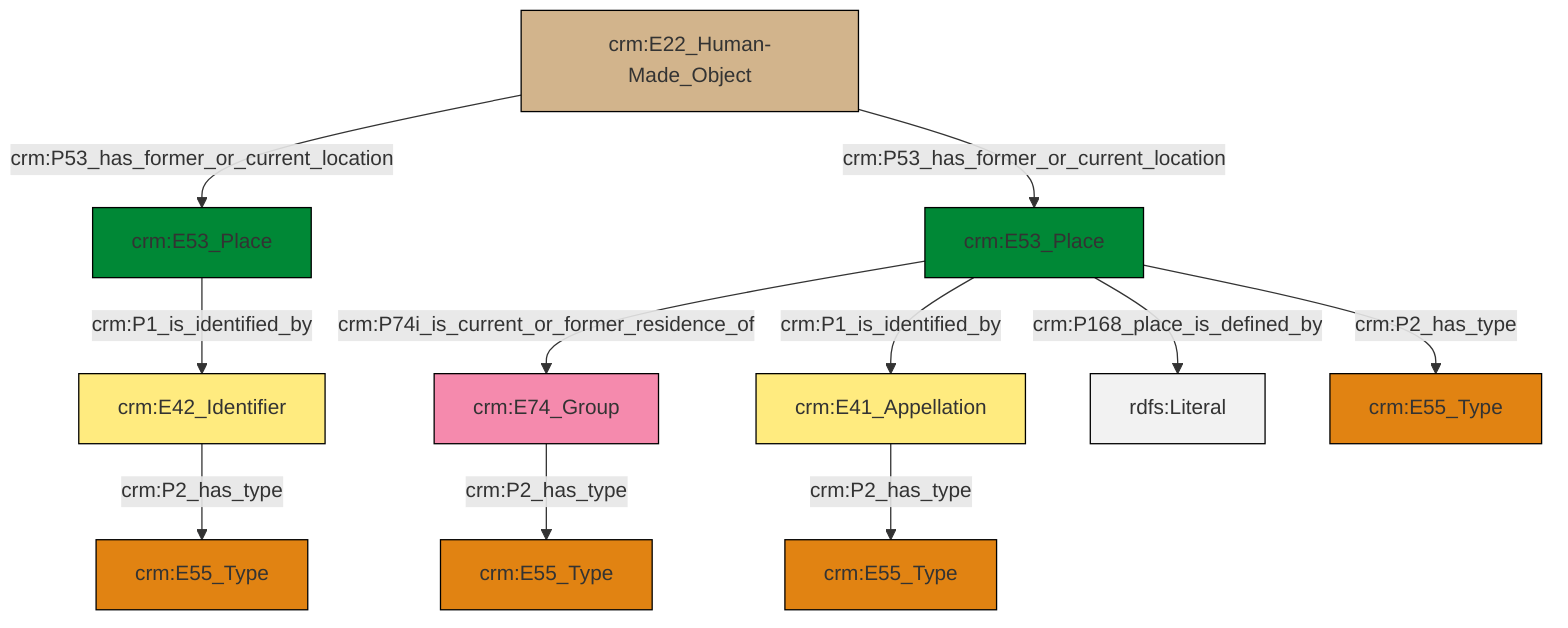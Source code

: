graph TD
classDef Literal fill:#f2f2f2,stroke:#000000;
classDef CRM_Entity fill:#FFFFFF,stroke:#000000;
classDef Temporal_Entity fill:#00C9E6, stroke:#000000;
classDef Type fill:#E18312, stroke:#000000;
classDef Time-Span fill:#2C9C91, stroke:#000000;
classDef Appellation fill:#FFEB7F, stroke:#000000;
classDef Place fill:#008836, stroke:#000000;
classDef Persistent_Item fill:#B266B2, stroke:#000000;
classDef Conceptual_Object fill:#FFD700, stroke:#000000;
classDef Physical_Thing fill:#D2B48C, stroke:#000000;
classDef Actor fill:#f58aad, stroke:#000000;
classDef PC_Classes fill:#4ce600, stroke:#000000;
classDef Multi fill:#cccccc,stroke:#000000;

5["crm:E41_Appellation"]:::Appellation -->|crm:P2_has_type| 6["crm:E55_Type"]:::Type
9["crm:E22_Human-Made_Object"]:::Physical_Thing -->|crm:P53_has_former_or_current_location| 10["crm:E53_Place"]:::Place
11["crm:E53_Place"]:::Place -->|crm:P74i_is_current_or_former_residence_of| 12["crm:E74_Group"]:::Actor
11["crm:E53_Place"]:::Place -->|crm:P1_is_identified_by| 5["crm:E41_Appellation"]:::Appellation
12["crm:E74_Group"]:::Actor -->|crm:P2_has_type| 3["crm:E55_Type"]:::Type
10["crm:E53_Place"]:::Place -->|crm:P1_is_identified_by| 13["crm:E42_Identifier"]:::Appellation
11["crm:E53_Place"]:::Place -->|crm:P168_place_is_defined_by| 17[rdfs:Literal]:::Literal
13["crm:E42_Identifier"]:::Appellation -->|crm:P2_has_type| 19["crm:E55_Type"]:::Type
9["crm:E22_Human-Made_Object"]:::Physical_Thing -->|crm:P53_has_former_or_current_location| 11["crm:E53_Place"]:::Place
11["crm:E53_Place"]:::Place -->|crm:P2_has_type| 0["crm:E55_Type"]:::Type